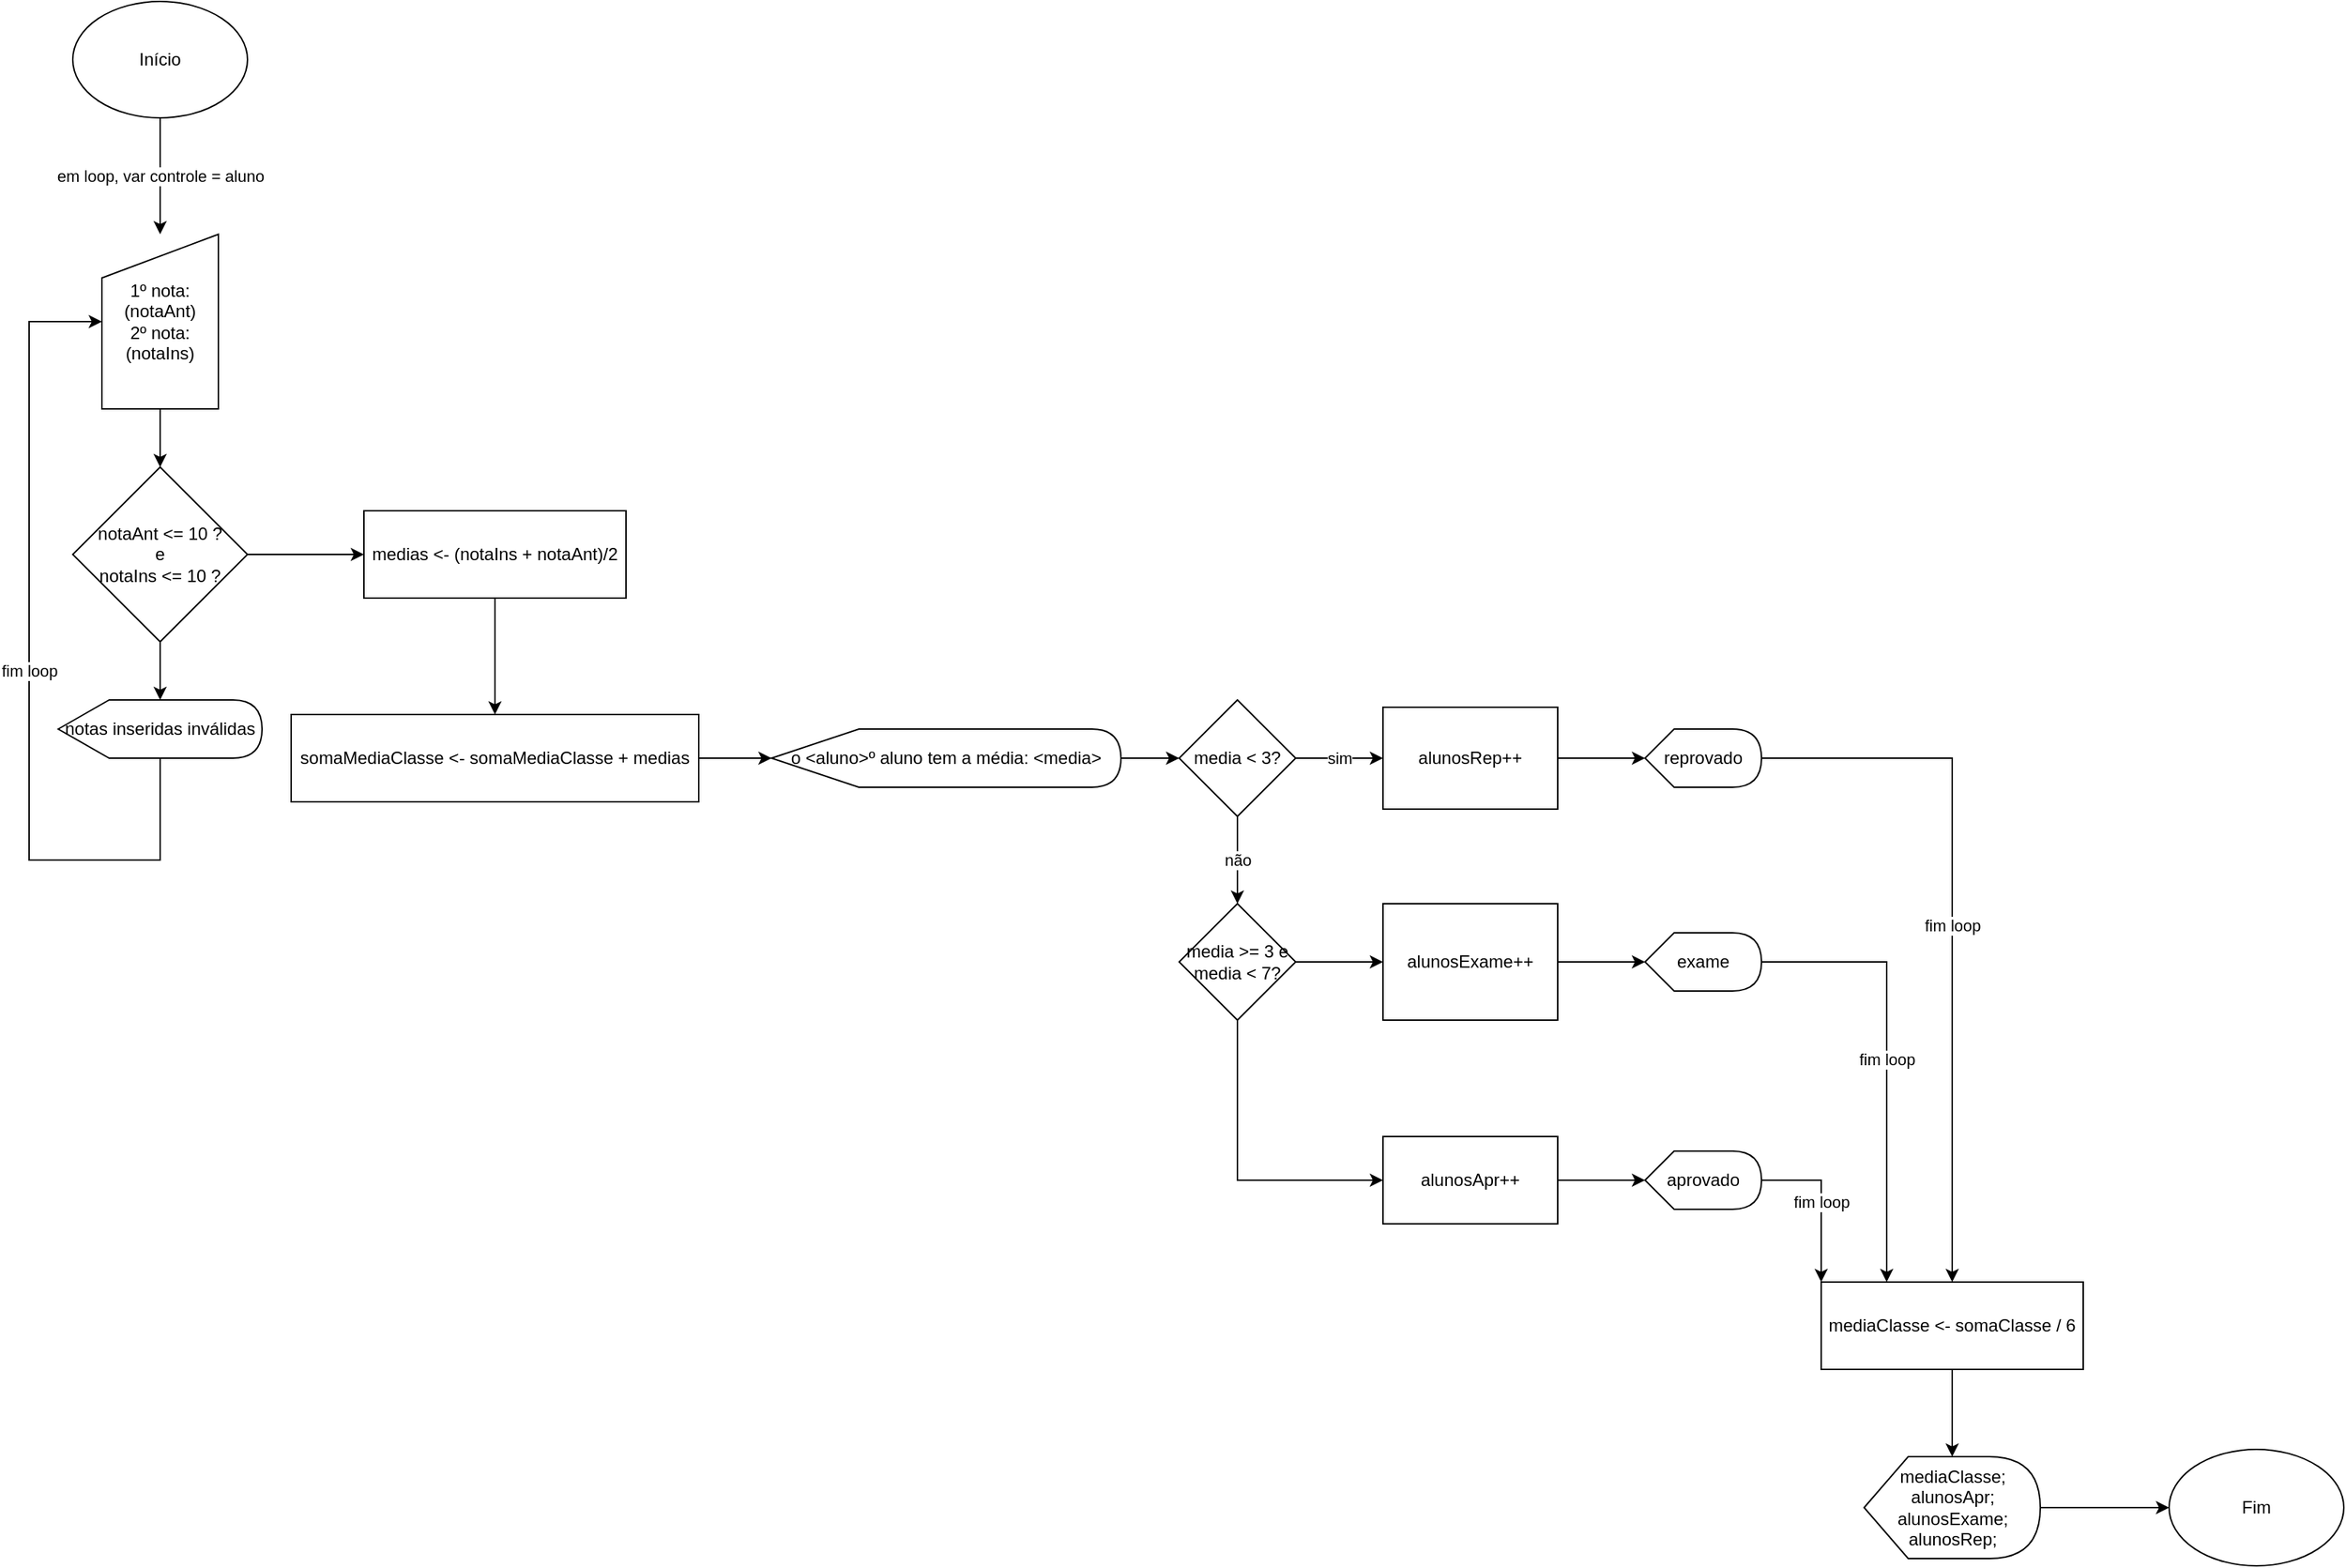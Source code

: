 <mxfile version="15.2.9" type="device"><diagram id="1ONt_eU-HdWGPTLTC7-e" name="Page-1"><mxGraphModel dx="1775" dy="1178" grid="1" gridSize="10" guides="1" tooltips="1" connect="1" arrows="1" fold="1" page="1" pageScale="1" pageWidth="827" pageHeight="1169" math="0" shadow="0"><root><mxCell id="0"/><mxCell id="1" parent="0"/><mxCell id="r92J_qBxAqfBcQdiSYd5-1" value="Fim" style="ellipse;whiteSpace=wrap;html=1;" vertex="1" parent="1"><mxGeometry x="1480" y="1035" width="120" height="80" as="geometry"/></mxCell><mxCell id="r92J_qBxAqfBcQdiSYd5-4" value="em loop, var controle = aluno" style="edgeStyle=orthogonalEdgeStyle;rounded=0;orthogonalLoop=1;jettySize=auto;html=1;" edge="1" parent="1" source="r92J_qBxAqfBcQdiSYd5-2" target="r92J_qBxAqfBcQdiSYd5-3"><mxGeometry relative="1" as="geometry"/></mxCell><mxCell id="r92J_qBxAqfBcQdiSYd5-2" value="Início" style="ellipse;whiteSpace=wrap;html=1;" vertex="1" parent="1"><mxGeometry x="40" y="40" width="120" height="80" as="geometry"/></mxCell><mxCell id="r92J_qBxAqfBcQdiSYd5-6" value="" style="edgeStyle=orthogonalEdgeStyle;rounded=0;orthogonalLoop=1;jettySize=auto;html=1;" edge="1" parent="1" source="r92J_qBxAqfBcQdiSYd5-3" target="r92J_qBxAqfBcQdiSYd5-5"><mxGeometry relative="1" as="geometry"/></mxCell><mxCell id="r92J_qBxAqfBcQdiSYd5-3" value="1º nota:&lt;br&gt;(notaAnt)&lt;br&gt;2º nota:&lt;br&gt;(notaIns)&lt;br&gt;" style="shape=manualInput;whiteSpace=wrap;html=1;" vertex="1" parent="1"><mxGeometry x="60" y="200" width="80" height="120" as="geometry"/></mxCell><mxCell id="r92J_qBxAqfBcQdiSYd5-11" value="" style="edgeStyle=orthogonalEdgeStyle;rounded=0;orthogonalLoop=1;jettySize=auto;html=1;" edge="1" parent="1" source="r92J_qBxAqfBcQdiSYd5-5" target="r92J_qBxAqfBcQdiSYd5-9"><mxGeometry relative="1" as="geometry"/></mxCell><mxCell id="r92J_qBxAqfBcQdiSYd5-18" value="" style="edgeStyle=orthogonalEdgeStyle;rounded=0;orthogonalLoop=1;jettySize=auto;html=1;" edge="1" parent="1" source="r92J_qBxAqfBcQdiSYd5-5" target="r92J_qBxAqfBcQdiSYd5-17"><mxGeometry relative="1" as="geometry"/></mxCell><mxCell id="r92J_qBxAqfBcQdiSYd5-5" value="notaAnt &amp;lt;= 10 ?&lt;br&gt;e&lt;br&gt;notaIns &amp;lt;= 10 ?" style="rhombus;whiteSpace=wrap;html=1;" vertex="1" parent="1"><mxGeometry x="40" y="360" width="120" height="120" as="geometry"/></mxCell><mxCell id="r92J_qBxAqfBcQdiSYd5-14" value="fim loop" style="edgeStyle=orthogonalEdgeStyle;rounded=0;orthogonalLoop=1;jettySize=auto;html=1;entryX=0;entryY=0.5;entryDx=0;entryDy=0;" edge="1" parent="1" source="r92J_qBxAqfBcQdiSYd5-9" target="r92J_qBxAqfBcQdiSYd5-3"><mxGeometry relative="1" as="geometry"><mxPoint x="100" y="600" as="targetPoint"/><Array as="points"><mxPoint x="100" y="630"/><mxPoint x="10" y="630"/><mxPoint x="10" y="260"/></Array></mxGeometry></mxCell><mxCell id="r92J_qBxAqfBcQdiSYd5-9" value="notas inseridas inválidas" style="shape=display;whiteSpace=wrap;html=1;" vertex="1" parent="1"><mxGeometry x="30" y="520" width="140" height="40" as="geometry"/></mxCell><mxCell id="r92J_qBxAqfBcQdiSYd5-40" value="" style="edgeStyle=orthogonalEdgeStyle;rounded=0;orthogonalLoop=1;jettySize=auto;html=1;" edge="1" parent="1" source="r92J_qBxAqfBcQdiSYd5-17" target="r92J_qBxAqfBcQdiSYd5-39"><mxGeometry relative="1" as="geometry"/></mxCell><mxCell id="r92J_qBxAqfBcQdiSYd5-17" value="medias &amp;lt;- (notaIns + notaAnt)/2" style="whiteSpace=wrap;html=1;" vertex="1" parent="1"><mxGeometry x="240" y="390" width="180" height="60" as="geometry"/></mxCell><mxCell id="r92J_qBxAqfBcQdiSYd5-22" value="" style="edgeStyle=orthogonalEdgeStyle;rounded=0;orthogonalLoop=1;jettySize=auto;html=1;" edge="1" parent="1" source="r92J_qBxAqfBcQdiSYd5-19" target="r92J_qBxAqfBcQdiSYd5-21"><mxGeometry relative="1" as="geometry"/></mxCell><mxCell id="r92J_qBxAqfBcQdiSYd5-19" value="o &amp;lt;aluno&amp;gt;º aluno tem a média: &amp;lt;media&amp;gt;" style="shape=display;whiteSpace=wrap;html=1;" vertex="1" parent="1"><mxGeometry x="520" y="540" width="240" height="40" as="geometry"/></mxCell><mxCell id="r92J_qBxAqfBcQdiSYd5-24" value="sim" style="edgeStyle=orthogonalEdgeStyle;rounded=0;orthogonalLoop=1;jettySize=auto;html=1;" edge="1" parent="1" source="r92J_qBxAqfBcQdiSYd5-21" target="r92J_qBxAqfBcQdiSYd5-23"><mxGeometry relative="1" as="geometry"/></mxCell><mxCell id="r92J_qBxAqfBcQdiSYd5-26" value="não" style="edgeStyle=orthogonalEdgeStyle;rounded=0;orthogonalLoop=1;jettySize=auto;html=1;" edge="1" parent="1" source="r92J_qBxAqfBcQdiSYd5-21" target="r92J_qBxAqfBcQdiSYd5-25"><mxGeometry relative="1" as="geometry"/></mxCell><mxCell id="r92J_qBxAqfBcQdiSYd5-21" value="media &amp;lt; 3?" style="rhombus;whiteSpace=wrap;html=1;" vertex="1" parent="1"><mxGeometry x="800" y="520" width="80" height="80" as="geometry"/></mxCell><mxCell id="r92J_qBxAqfBcQdiSYd5-35" value="" style="edgeStyle=orthogonalEdgeStyle;rounded=0;orthogonalLoop=1;jettySize=auto;html=1;" edge="1" parent="1" source="r92J_qBxAqfBcQdiSYd5-23" target="r92J_qBxAqfBcQdiSYd5-32"><mxGeometry relative="1" as="geometry"/></mxCell><mxCell id="r92J_qBxAqfBcQdiSYd5-23" value="alunosRep++" style="whiteSpace=wrap;html=1;" vertex="1" parent="1"><mxGeometry x="940" y="525" width="120" height="70" as="geometry"/></mxCell><mxCell id="r92J_qBxAqfBcQdiSYd5-28" value="" style="edgeStyle=orthogonalEdgeStyle;rounded=0;orthogonalLoop=1;jettySize=auto;html=1;" edge="1" parent="1" source="r92J_qBxAqfBcQdiSYd5-25" target="r92J_qBxAqfBcQdiSYd5-27"><mxGeometry relative="1" as="geometry"/></mxCell><mxCell id="r92J_qBxAqfBcQdiSYd5-30" value="" style="edgeStyle=orthogonalEdgeStyle;rounded=0;orthogonalLoop=1;jettySize=auto;html=1;" edge="1" parent="1" source="r92J_qBxAqfBcQdiSYd5-25" target="r92J_qBxAqfBcQdiSYd5-29"><mxGeometry relative="1" as="geometry"><Array as="points"><mxPoint x="840" y="850"/></Array></mxGeometry></mxCell><mxCell id="r92J_qBxAqfBcQdiSYd5-25" value="media &amp;gt;= 3 e media &amp;lt; 7?" style="rhombus;whiteSpace=wrap;html=1;" vertex="1" parent="1"><mxGeometry x="800" y="660" width="80" height="80" as="geometry"/></mxCell><mxCell id="r92J_qBxAqfBcQdiSYd5-34" value="" style="edgeStyle=orthogonalEdgeStyle;rounded=0;orthogonalLoop=1;jettySize=auto;html=1;" edge="1" parent="1" source="r92J_qBxAqfBcQdiSYd5-27" target="r92J_qBxAqfBcQdiSYd5-31"><mxGeometry relative="1" as="geometry"/></mxCell><mxCell id="r92J_qBxAqfBcQdiSYd5-27" value="alunosExame++" style="whiteSpace=wrap;html=1;" vertex="1" parent="1"><mxGeometry x="940" y="660" width="120" height="80" as="geometry"/></mxCell><mxCell id="r92J_qBxAqfBcQdiSYd5-36" value="" style="edgeStyle=orthogonalEdgeStyle;rounded=0;orthogonalLoop=1;jettySize=auto;html=1;" edge="1" parent="1" source="r92J_qBxAqfBcQdiSYd5-29" target="r92J_qBxAqfBcQdiSYd5-33"><mxGeometry relative="1" as="geometry"/></mxCell><mxCell id="r92J_qBxAqfBcQdiSYd5-29" value="alunosApr++" style="whiteSpace=wrap;html=1;" vertex="1" parent="1"><mxGeometry x="940" y="820" width="120" height="60" as="geometry"/></mxCell><mxCell id="r92J_qBxAqfBcQdiSYd5-44" value="fim loop" style="edgeStyle=orthogonalEdgeStyle;rounded=0;orthogonalLoop=1;jettySize=auto;html=1;entryX=0.25;entryY=0;entryDx=0;entryDy=0;" edge="1" parent="1" source="r92J_qBxAqfBcQdiSYd5-31" target="r92J_qBxAqfBcQdiSYd5-42"><mxGeometry relative="1" as="geometry"/></mxCell><mxCell id="r92J_qBxAqfBcQdiSYd5-31" value="exame" style="shape=display;whiteSpace=wrap;html=1;" vertex="1" parent="1"><mxGeometry x="1120" y="680" width="80" height="40" as="geometry"/></mxCell><mxCell id="r92J_qBxAqfBcQdiSYd5-43" value="fim loop" style="edgeStyle=orthogonalEdgeStyle;rounded=0;orthogonalLoop=1;jettySize=auto;html=1;" edge="1" parent="1" source="r92J_qBxAqfBcQdiSYd5-32" target="r92J_qBxAqfBcQdiSYd5-42"><mxGeometry relative="1" as="geometry"/></mxCell><mxCell id="r92J_qBxAqfBcQdiSYd5-32" value="reprovado" style="shape=display;whiteSpace=wrap;html=1;" vertex="1" parent="1"><mxGeometry x="1120" y="540" width="80" height="40" as="geometry"/></mxCell><mxCell id="r92J_qBxAqfBcQdiSYd5-45" value="fim loop" style="edgeStyle=orthogonalEdgeStyle;rounded=0;orthogonalLoop=1;jettySize=auto;html=1;entryX=0;entryY=0;entryDx=0;entryDy=0;" edge="1" parent="1" source="r92J_qBxAqfBcQdiSYd5-33" target="r92J_qBxAqfBcQdiSYd5-42"><mxGeometry relative="1" as="geometry"/></mxCell><mxCell id="r92J_qBxAqfBcQdiSYd5-33" value="aprovado" style="shape=display;whiteSpace=wrap;html=1;" vertex="1" parent="1"><mxGeometry x="1120" y="830" width="80" height="40" as="geometry"/></mxCell><mxCell id="r92J_qBxAqfBcQdiSYd5-41" value="" style="edgeStyle=orthogonalEdgeStyle;rounded=0;orthogonalLoop=1;jettySize=auto;html=1;" edge="1" parent="1" source="r92J_qBxAqfBcQdiSYd5-39" target="r92J_qBxAqfBcQdiSYd5-19"><mxGeometry relative="1" as="geometry"/></mxCell><mxCell id="r92J_qBxAqfBcQdiSYd5-39" value="somaMediaClasse &amp;lt;- somaMediaClasse + medias" style="whiteSpace=wrap;html=1;" vertex="1" parent="1"><mxGeometry x="190" y="530" width="280" height="60" as="geometry"/></mxCell><mxCell id="r92J_qBxAqfBcQdiSYd5-47" value="" style="edgeStyle=orthogonalEdgeStyle;rounded=0;orthogonalLoop=1;jettySize=auto;html=1;" edge="1" parent="1" source="r92J_qBxAqfBcQdiSYd5-42" target="r92J_qBxAqfBcQdiSYd5-46"><mxGeometry relative="1" as="geometry"/></mxCell><mxCell id="r92J_qBxAqfBcQdiSYd5-42" value="mediaClasse &amp;lt;- somaClasse / 6" style="whiteSpace=wrap;html=1;" vertex="1" parent="1"><mxGeometry x="1241" y="920" width="180" height="60" as="geometry"/></mxCell><mxCell id="r92J_qBxAqfBcQdiSYd5-48" style="edgeStyle=orthogonalEdgeStyle;rounded=0;orthogonalLoop=1;jettySize=auto;html=1;entryX=0;entryY=0.5;entryDx=0;entryDy=0;" edge="1" parent="1" source="r92J_qBxAqfBcQdiSYd5-46" target="r92J_qBxAqfBcQdiSYd5-1"><mxGeometry relative="1" as="geometry"/></mxCell><mxCell id="r92J_qBxAqfBcQdiSYd5-46" value="mediaClasse;&lt;br&gt;alunosApr;&lt;br&gt;alunosExame;&lt;br&gt;alunosRep;" style="shape=display;whiteSpace=wrap;html=1;" vertex="1" parent="1"><mxGeometry x="1270.5" y="1040" width="121" height="70" as="geometry"/></mxCell></root></mxGraphModel></diagram></mxfile>